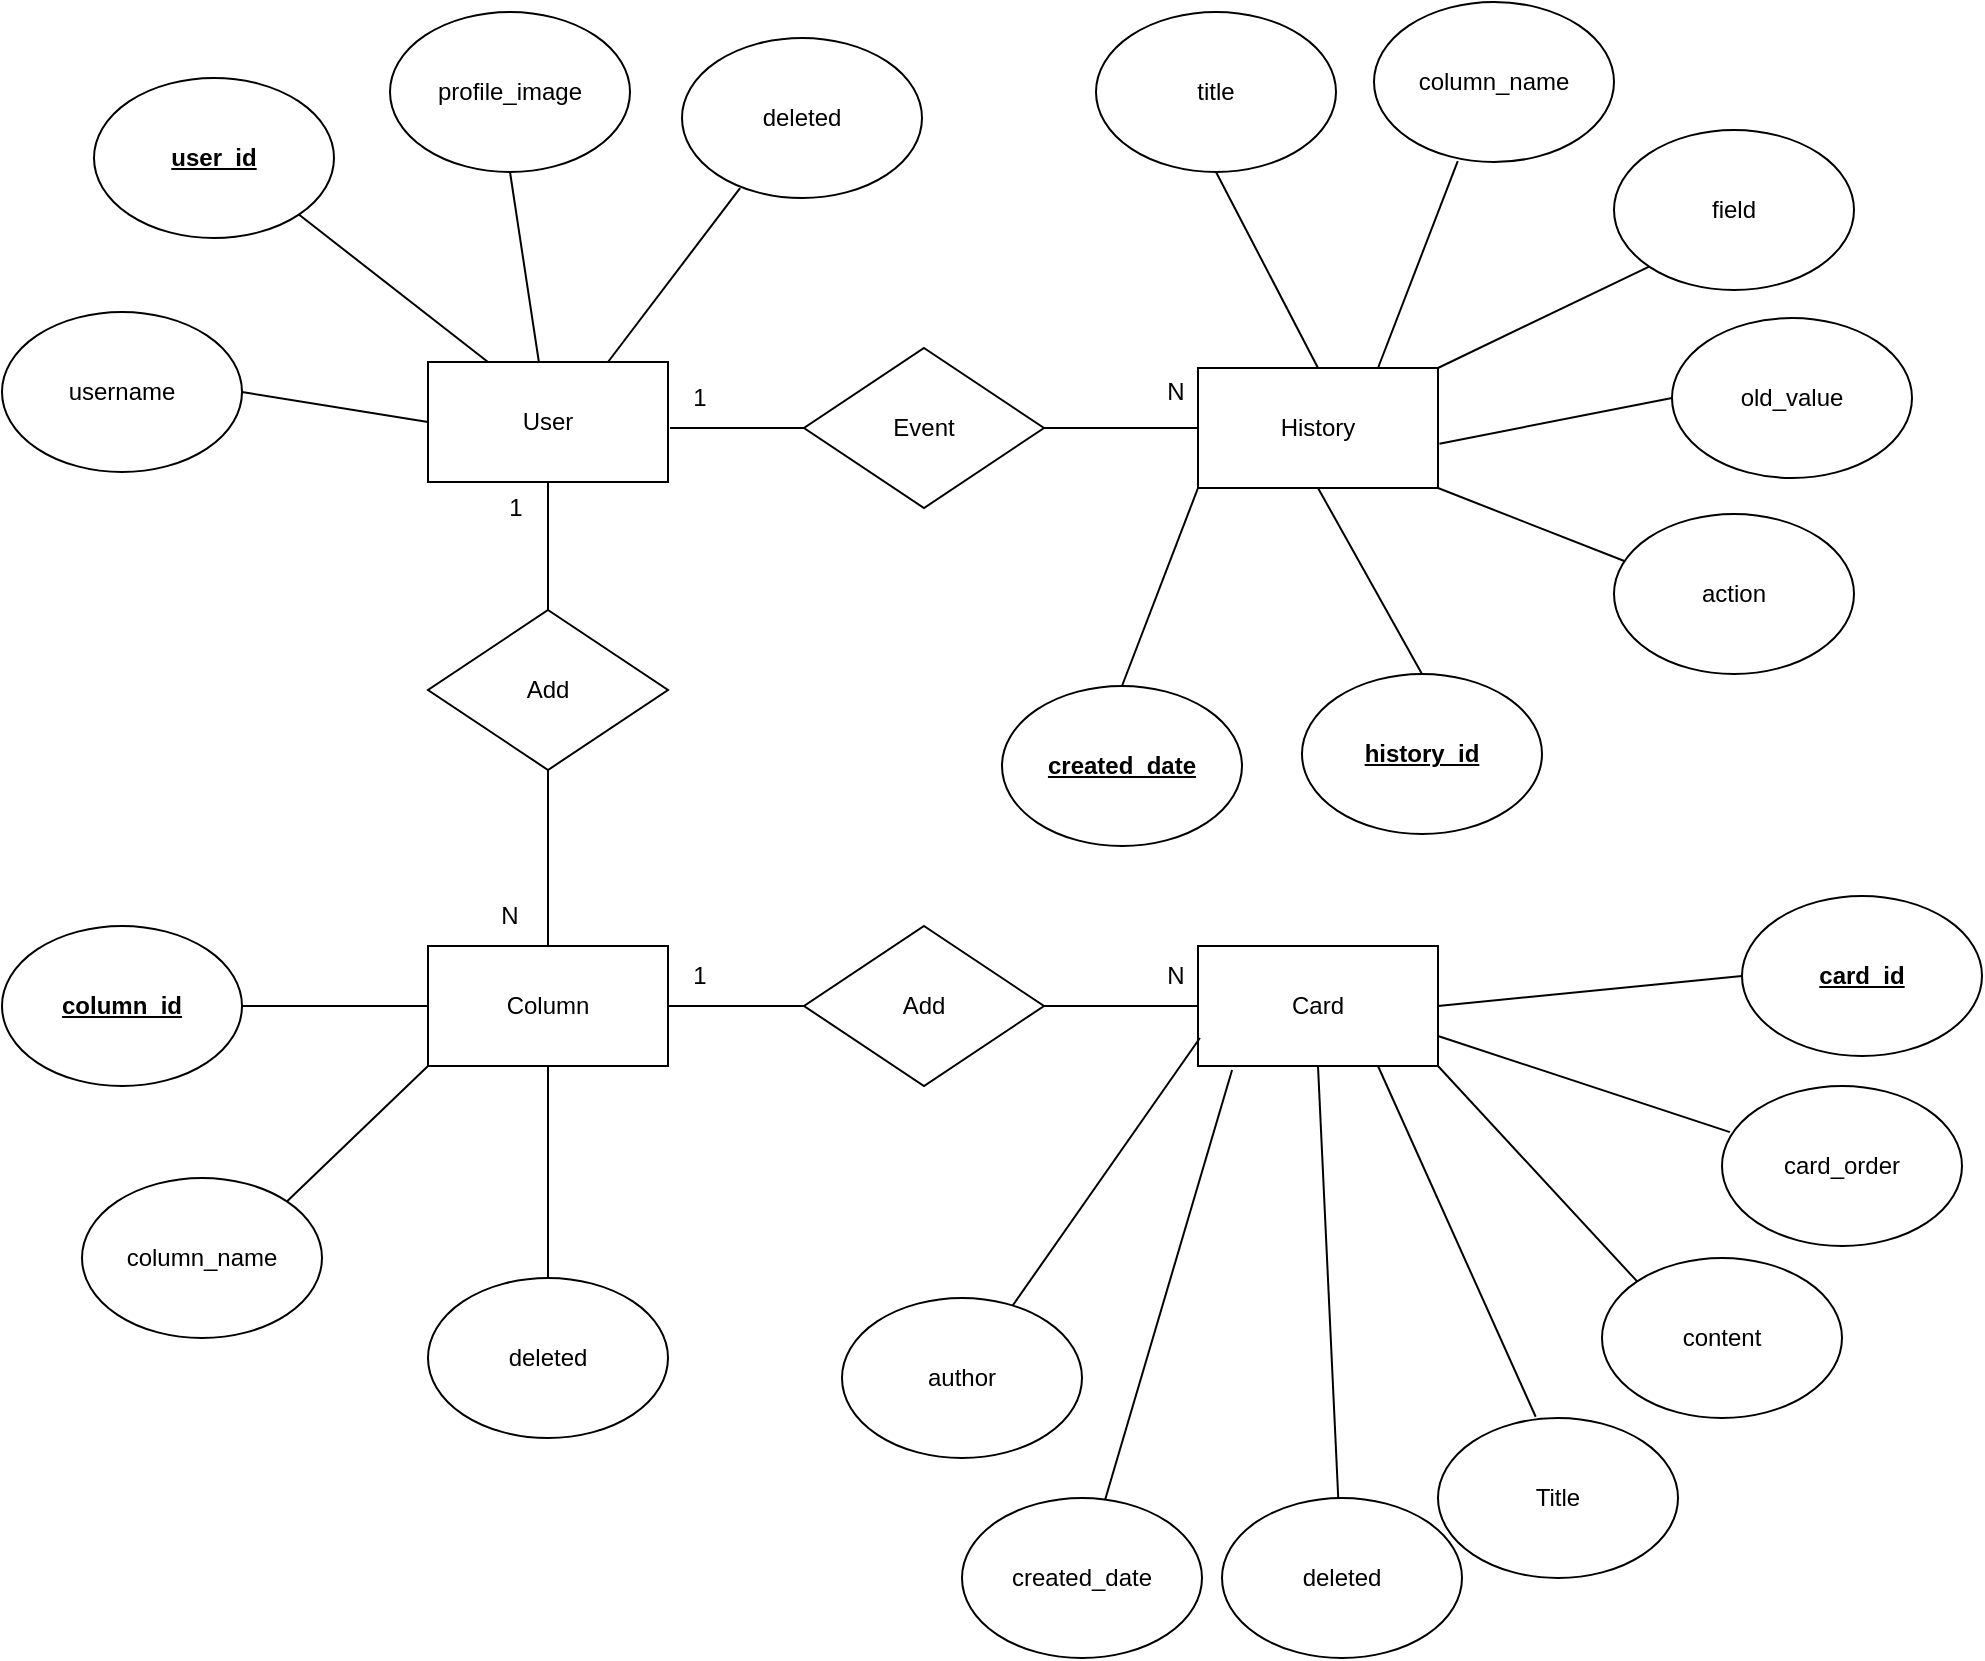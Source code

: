 <mxfile version="15.5.4" type="embed" pages="3"><diagram id="R2lEEEUBdFMjLlhIrx00" name="ER-diagram"><mxGraphModel dx="1136" dy="760" grid="1" gridSize="10" guides="1" tooltips="1" connect="1" arrows="1" fold="1" page="1" pageScale="1" pageWidth="850" pageHeight="1100" math="0" shadow="0" extFonts="Permanent Marker^https://fonts.googleapis.com/css?family=Permanent+Marker"><root><mxCell id="0"/><mxCell id="1" parent="0"/><mxCell id="cfTX0fv1FB1LnRoCR7CJ-1" value="User" style="rounded=0;whiteSpace=wrap;html=1;" parent="1" vertex="1"><mxGeometry x="283" y="362" width="120" height="60" as="geometry"/></mxCell><mxCell id="cfTX0fv1FB1LnRoCR7CJ-3" value="Card" style="rounded=0;whiteSpace=wrap;html=1;" parent="1" vertex="1"><mxGeometry x="668" y="654" width="120" height="60" as="geometry"/></mxCell><mxCell id="cfTX0fv1FB1LnRoCR7CJ-6" value="Column" style="rounded=0;whiteSpace=wrap;html=1;" parent="1" vertex="1"><mxGeometry x="283" y="654" width="120" height="60" as="geometry"/></mxCell><mxCell id="cfTX0fv1FB1LnRoCR7CJ-7" value="Add" style="rhombus;whiteSpace=wrap;html=1;" parent="1" vertex="1"><mxGeometry x="471" y="644" width="120" height="80" as="geometry"/></mxCell><mxCell id="cfTX0fv1FB1LnRoCR7CJ-8" value="" style="endArrow=none;html=1;rounded=0;exitX=1;exitY=0.5;exitDx=0;exitDy=0;entryX=0;entryY=0.5;entryDx=0;entryDy=0;" parent="1" source="cfTX0fv1FB1LnRoCR7CJ-6" target="cfTX0fv1FB1LnRoCR7CJ-7" edge="1"><mxGeometry width="50" height="50" relative="1" as="geometry"><mxPoint x="469" y="684" as="sourcePoint"/><mxPoint x="519" y="634" as="targetPoint"/></mxGeometry></mxCell><mxCell id="cfTX0fv1FB1LnRoCR7CJ-9" value="" style="endArrow=none;html=1;rounded=0;entryX=0;entryY=0.5;entryDx=0;entryDy=0;exitX=1;exitY=0.5;exitDx=0;exitDy=0;" parent="1" source="cfTX0fv1FB1LnRoCR7CJ-7" target="cfTX0fv1FB1LnRoCR7CJ-3" edge="1"><mxGeometry width="50" height="50" relative="1" as="geometry"><mxPoint x="469" y="684" as="sourcePoint"/><mxPoint x="519" y="634" as="targetPoint"/></mxGeometry></mxCell><mxCell id="cfTX0fv1FB1LnRoCR7CJ-10" value="1" style="text;html=1;strokeColor=none;fillColor=none;align=center;verticalAlign=middle;whiteSpace=wrap;rounded=0;" parent="1" vertex="1"><mxGeometry x="389" y="654" width="60" height="30" as="geometry"/></mxCell><mxCell id="cfTX0fv1FB1LnRoCR7CJ-11" value="N" style="text;html=1;strokeColor=none;fillColor=none;align=center;verticalAlign=middle;whiteSpace=wrap;rounded=0;" parent="1" vertex="1"><mxGeometry x="627" y="654" width="60" height="30" as="geometry"/></mxCell><mxCell id="cfTX0fv1FB1LnRoCR7CJ-14" value="History" style="rounded=0;whiteSpace=wrap;html=1;" parent="1" vertex="1"><mxGeometry x="668" y="365" width="120" height="60" as="geometry"/></mxCell><mxCell id="cfTX0fv1FB1LnRoCR7CJ-15" value="title" style="ellipse;whiteSpace=wrap;html=1;" parent="1" vertex="1"><mxGeometry x="617" y="187" width="120" height="80" as="geometry"/></mxCell><mxCell id="cfTX0fv1FB1LnRoCR7CJ-17" value="action" style="ellipse;whiteSpace=wrap;html=1;" parent="1" vertex="1"><mxGeometry x="876" y="438" width="120" height="80" as="geometry"/></mxCell><mxCell id="cfTX0fv1FB1LnRoCR7CJ-26" value="1" style="text;html=1;strokeColor=none;fillColor=none;align=center;verticalAlign=middle;whiteSpace=wrap;rounded=0;" parent="1" vertex="1"><mxGeometry x="389" y="365" width="60" height="30" as="geometry"/></mxCell><mxCell id="cfTX0fv1FB1LnRoCR7CJ-27" value="N" style="text;html=1;strokeColor=none;fillColor=none;align=center;verticalAlign=middle;whiteSpace=wrap;rounded=0;" parent="1" vertex="1"><mxGeometry x="627" y="362" width="60" height="30" as="geometry"/></mxCell><mxCell id="cfTX0fv1FB1LnRoCR7CJ-31" value="" style="endArrow=none;html=1;rounded=0;exitX=0.5;exitY=0;exitDx=0;exitDy=0;entryX=0.5;entryY=1;entryDx=0;entryDy=0;" parent="1" source="cfTX0fv1FB1LnRoCR7CJ-14" target="cfTX0fv1FB1LnRoCR7CJ-15" edge="1"><mxGeometry width="50" height="50" relative="1" as="geometry"><mxPoint x="762" y="311" as="sourcePoint"/><mxPoint x="812" y="261" as="targetPoint"/></mxGeometry></mxCell><mxCell id="cfTX0fv1FB1LnRoCR7CJ-32" value="" style="endArrow=none;html=1;rounded=0;exitX=1;exitY=1;exitDx=0;exitDy=0;entryX=0.043;entryY=0.294;entryDx=0;entryDy=0;entryPerimeter=0;" parent="1" source="cfTX0fv1FB1LnRoCR7CJ-14" target="cfTX0fv1FB1LnRoCR7CJ-17" edge="1"><mxGeometry width="50" height="50" relative="1" as="geometry"><mxPoint x="794" y="350" as="sourcePoint"/><mxPoint x="651.0" y="294" as="targetPoint"/></mxGeometry></mxCell><mxCell id="cfTX0fv1FB1LnRoCR7CJ-37" value="Add" style="rhombus;whiteSpace=wrap;html=1;" parent="1" vertex="1"><mxGeometry x="283" y="486" width="120" height="80" as="geometry"/></mxCell><mxCell id="cfTX0fv1FB1LnRoCR7CJ-39" value="" style="endArrow=none;html=1;rounded=0;entryX=0.5;entryY=1;entryDx=0;entryDy=0;exitX=0.5;exitY=0;exitDx=0;exitDy=0;" parent="1" source="cfTX0fv1FB1LnRoCR7CJ-6" target="cfTX0fv1FB1LnRoCR7CJ-37" edge="1"><mxGeometry width="50" height="50" relative="1" as="geometry"><mxPoint x="329" y="557" as="sourcePoint"/><mxPoint x="379" y="507" as="targetPoint"/></mxGeometry></mxCell><mxCell id="cfTX0fv1FB1LnRoCR7CJ-40" value="" style="endArrow=none;html=1;rounded=0;entryX=0.5;entryY=1;entryDx=0;entryDy=0;exitX=0.5;exitY=0;exitDx=0;exitDy=0;" parent="1" source="cfTX0fv1FB1LnRoCR7CJ-37" target="cfTX0fv1FB1LnRoCR7CJ-1" edge="1"><mxGeometry width="50" height="50" relative="1" as="geometry"><mxPoint x="161" y="617" as="sourcePoint"/><mxPoint x="210.92" y="547.92" as="targetPoint"/></mxGeometry></mxCell><mxCell id="cfTX0fv1FB1LnRoCR7CJ-43" value="N" style="text;html=1;strokeColor=none;fillColor=none;align=center;verticalAlign=middle;whiteSpace=wrap;rounded=0;" parent="1" vertex="1"><mxGeometry x="294" y="624" width="60" height="30" as="geometry"/></mxCell><mxCell id="cfTX0fv1FB1LnRoCR7CJ-44" value="1" style="text;html=1;strokeColor=none;fillColor=none;align=center;verticalAlign=middle;whiteSpace=wrap;rounded=0;" parent="1" vertex="1"><mxGeometry x="297" y="420" width="60" height="30" as="geometry"/></mxCell><mxCell id="cfTX0fv1FB1LnRoCR7CJ-48" value="Title" style="ellipse;whiteSpace=wrap;html=1;" parent="1" vertex="1"><mxGeometry x="788" y="890" width="120" height="80" as="geometry"/></mxCell><mxCell id="cfTX0fv1FB1LnRoCR7CJ-49" value="content" style="ellipse;whiteSpace=wrap;html=1;" parent="1" vertex="1"><mxGeometry x="870" y="810" width="120" height="80" as="geometry"/></mxCell><mxCell id="cfTX0fv1FB1LnRoCR7CJ-50" value="" style="endArrow=none;html=1;rounded=0;entryX=0.75;entryY=1;entryDx=0;entryDy=0;exitX=0.407;exitY=-0.008;exitDx=0;exitDy=0;exitPerimeter=0;" parent="1" source="cfTX0fv1FB1LnRoCR7CJ-48" target="cfTX0fv1FB1LnRoCR7CJ-3" edge="1"><mxGeometry width="50" height="50" relative="1" as="geometry"><mxPoint x="394" y="605" as="sourcePoint"/><mxPoint x="444" y="555" as="targetPoint"/></mxGeometry></mxCell><mxCell id="cfTX0fv1FB1LnRoCR7CJ-51" value="" style="endArrow=none;html=1;rounded=0;entryX=1;entryY=1;entryDx=0;entryDy=0;exitX=0;exitY=0;exitDx=0;exitDy=0;" parent="1" source="cfTX0fv1FB1LnRoCR7CJ-49" target="cfTX0fv1FB1LnRoCR7CJ-3" edge="1"><mxGeometry width="50" height="50" relative="1" as="geometry"><mxPoint x="771.64" y="794.6" as="sourcePoint"/><mxPoint x="739" y="724" as="targetPoint"/></mxGeometry></mxCell><mxCell id="cfTX0fv1FB1LnRoCR7CJ-52" value="username" style="ellipse;whiteSpace=wrap;html=1;" parent="1" vertex="1"><mxGeometry x="70" y="337" width="120" height="80" as="geometry"/></mxCell><mxCell id="cfTX0fv1FB1LnRoCR7CJ-53" value="" style="endArrow=none;html=1;rounded=0;entryX=1;entryY=0.5;entryDx=0;entryDy=0;exitX=0;exitY=0.5;exitDx=0;exitDy=0;" parent="1" source="cfTX0fv1FB1LnRoCR7CJ-1" target="cfTX0fv1FB1LnRoCR7CJ-52" edge="1"><mxGeometry width="50" height="50" relative="1" as="geometry"><mxPoint x="363" y="506" as="sourcePoint"/><mxPoint x="413" y="456" as="targetPoint"/></mxGeometry></mxCell><mxCell id="cfTX0fv1FB1LnRoCR7CJ-54" value="profile_image" style="ellipse;whiteSpace=wrap;html=1;" parent="1" vertex="1"><mxGeometry x="264" y="187" width="120" height="80" as="geometry"/></mxCell><mxCell id="cfTX0fv1FB1LnRoCR7CJ-55" value="" style="endArrow=none;html=1;rounded=0;entryX=0.5;entryY=1;entryDx=0;entryDy=0;" parent="1" source="cfTX0fv1FB1LnRoCR7CJ-1" target="cfTX0fv1FB1LnRoCR7CJ-54" edge="1"><mxGeometry width="50" height="50" relative="1" as="geometry"><mxPoint x="413" y="387" as="sourcePoint"/><mxPoint x="482.0" y="387" as="targetPoint"/></mxGeometry></mxCell><mxCell id="cfTX0fv1FB1LnRoCR7CJ-56" value="&lt;u&gt;&lt;b&gt;user_id&lt;/b&gt;&lt;/u&gt;" style="ellipse;whiteSpace=wrap;html=1;" parent="1" vertex="1"><mxGeometry x="116" y="220" width="120" height="80" as="geometry"/></mxCell><mxCell id="cfTX0fv1FB1LnRoCR7CJ-57" value="" style="endArrow=none;html=1;rounded=0;entryX=1;entryY=1;entryDx=0;entryDy=0;exitX=0.25;exitY=0;exitDx=0;exitDy=0;" parent="1" source="cfTX0fv1FB1LnRoCR7CJ-1" target="cfTX0fv1FB1LnRoCR7CJ-56" edge="1"><mxGeometry width="50" height="50" relative="1" as="geometry"><mxPoint x="413" y="372" as="sourcePoint"/><mxPoint x="499.574" y="322.284" as="targetPoint"/></mxGeometry></mxCell><mxCell id="cfTX0fv1FB1LnRoCR7CJ-58" value="column_name" style="ellipse;whiteSpace=wrap;html=1;" parent="1" vertex="1"><mxGeometry x="756" y="182" width="120" height="80" as="geometry"/></mxCell><mxCell id="cfTX0fv1FB1LnRoCR7CJ-59" value="field" style="ellipse;whiteSpace=wrap;html=1;" parent="1" vertex="1"><mxGeometry x="876" y="246" width="120" height="80" as="geometry"/></mxCell><mxCell id="cfTX0fv1FB1LnRoCR7CJ-60" value="" style="endArrow=none;html=1;rounded=0;entryX=0.349;entryY=0.994;entryDx=0;entryDy=0;exitX=0.75;exitY=0;exitDx=0;exitDy=0;entryPerimeter=0;" parent="1" source="cfTX0fv1FB1LnRoCR7CJ-14" target="cfTX0fv1FB1LnRoCR7CJ-58" edge="1"><mxGeometry width="50" height="50" relative="1" as="geometry"><mxPoint x="808" y="453" as="sourcePoint"/><mxPoint x="858" y="403" as="targetPoint"/></mxGeometry></mxCell><mxCell id="cfTX0fv1FB1LnRoCR7CJ-61" value="" style="endArrow=none;html=1;rounded=0;entryX=0;entryY=1;entryDx=0;entryDy=0;exitX=1;exitY=0;exitDx=0;exitDy=0;" parent="1" source="cfTX0fv1FB1LnRoCR7CJ-14" target="cfTX0fv1FB1LnRoCR7CJ-59" edge="1"><mxGeometry width="50" height="50" relative="1" as="geometry"><mxPoint x="764" y="350" as="sourcePoint"/><mxPoint x="702" y="230" as="targetPoint"/></mxGeometry></mxCell><mxCell id="cfTX0fv1FB1LnRoCR7CJ-62" value="old_value" style="ellipse;whiteSpace=wrap;html=1;" parent="1" vertex="1"><mxGeometry x="905" y="340" width="120" height="80" as="geometry"/></mxCell><mxCell id="cfTX0fv1FB1LnRoCR7CJ-63" value="" style="endArrow=none;html=1;rounded=0;exitX=1.006;exitY=0.631;exitDx=0;exitDy=0;entryX=0;entryY=0.5;entryDx=0;entryDy=0;exitPerimeter=0;" parent="1" source="cfTX0fv1FB1LnRoCR7CJ-14" target="cfTX0fv1FB1LnRoCR7CJ-62" edge="1"><mxGeometry width="50" height="50" relative="1" as="geometry"><mxPoint x="854" y="365" as="sourcePoint"/><mxPoint x="962.44" y="332.08" as="targetPoint"/></mxGeometry></mxCell><mxCell id="cfTX0fv1FB1LnRoCR7CJ-65" value="column_name" style="ellipse;whiteSpace=wrap;html=1;" parent="1" vertex="1"><mxGeometry x="110" y="770" width="120" height="80" as="geometry"/></mxCell><mxCell id="cfTX0fv1FB1LnRoCR7CJ-67" value="" style="endArrow=none;html=1;rounded=0;exitX=1;exitY=0;exitDx=0;exitDy=0;entryX=0;entryY=1;entryDx=0;entryDy=0;" parent="1" source="cfTX0fv1FB1LnRoCR7CJ-65" target="cfTX0fv1FB1LnRoCR7CJ-6" edge="1"><mxGeometry width="50" height="50" relative="1" as="geometry"><mxPoint x="86" y="545" as="sourcePoint"/><mxPoint x="280" y="700" as="targetPoint"/></mxGeometry></mxCell><mxCell id="cfTX0fv1FB1LnRoCR7CJ-69" value="card_order" style="ellipse;whiteSpace=wrap;html=1;" parent="1" vertex="1"><mxGeometry x="930" y="724" width="120" height="80" as="geometry"/></mxCell><mxCell id="cfTX0fv1FB1LnRoCR7CJ-70" value="" style="endArrow=none;html=1;rounded=0;entryX=0.033;entryY=0.288;entryDx=0;entryDy=0;exitX=1;exitY=0.75;exitDx=0;exitDy=0;entryPerimeter=0;" parent="1" source="cfTX0fv1FB1LnRoCR7CJ-3" target="cfTX0fv1FB1LnRoCR7CJ-69" edge="1"><mxGeometry width="50" height="50" relative="1" as="geometry"><mxPoint x="490" y="520" as="sourcePoint"/><mxPoint x="540" y="470" as="targetPoint"/></mxGeometry></mxCell><mxCell id="cfTX0fv1FB1LnRoCR7CJ-72" value="Event" style="rhombus;whiteSpace=wrap;html=1;" parent="1" vertex="1"><mxGeometry x="471" y="355" width="120" height="80" as="geometry"/></mxCell><mxCell id="cfTX0fv1FB1LnRoCR7CJ-75" value="" style="endArrow=none;html=1;rounded=0;entryX=0.25;entryY=1;entryDx=0;entryDy=0;exitX=0;exitY=0.5;exitDx=0;exitDy=0;" parent="1" source="cfTX0fv1FB1LnRoCR7CJ-72" target="cfTX0fv1FB1LnRoCR7CJ-26" edge="1"><mxGeometry width="50" height="50" relative="1" as="geometry"><mxPoint x="353" y="496" as="sourcePoint"/><mxPoint x="353" y="432" as="targetPoint"/></mxGeometry></mxCell><mxCell id="cfTX0fv1FB1LnRoCR7CJ-76" value="" style="endArrow=none;html=1;rounded=0;entryX=1;entryY=0.5;entryDx=0;entryDy=0;exitX=0;exitY=0.5;exitDx=0;exitDy=0;" parent="1" source="cfTX0fv1FB1LnRoCR7CJ-14" target="cfTX0fv1FB1LnRoCR7CJ-72" edge="1"><mxGeometry width="50" height="50" relative="1" as="geometry"><mxPoint x="481" y="405" as="sourcePoint"/><mxPoint x="414" y="405" as="targetPoint"/></mxGeometry></mxCell><mxCell id="cfTX0fv1FB1LnRoCR7CJ-77" value="deleted" style="ellipse;whiteSpace=wrap;html=1;" parent="1" vertex="1"><mxGeometry x="410" y="200" width="120" height="80" as="geometry"/></mxCell><mxCell id="cfTX0fv1FB1LnRoCR7CJ-78" value="" style="endArrow=none;html=1;rounded=0;entryX=0.242;entryY=0.938;entryDx=0;entryDy=0;entryPerimeter=0;exitX=0.75;exitY=0;exitDx=0;exitDy=0;" parent="1" source="cfTX0fv1FB1LnRoCR7CJ-1" target="cfTX0fv1FB1LnRoCR7CJ-77" edge="1"><mxGeometry width="50" height="50" relative="1" as="geometry"><mxPoint x="490" y="550" as="sourcePoint"/><mxPoint x="540" y="500" as="targetPoint"/></mxGeometry></mxCell><mxCell id="cfTX0fv1FB1LnRoCR7CJ-82" value="deleted" style="ellipse;whiteSpace=wrap;html=1;" parent="1" vertex="1"><mxGeometry x="680" y="930" width="120" height="80" as="geometry"/></mxCell><mxCell id="cfTX0fv1FB1LnRoCR7CJ-83" value="" style="endArrow=none;html=1;rounded=0;entryX=0.5;entryY=1;entryDx=0;entryDy=0;" parent="1" source="cfTX0fv1FB1LnRoCR7CJ-82" target="cfTX0fv1FB1LnRoCR7CJ-3" edge="1"><mxGeometry width="50" height="50" relative="1" as="geometry"><mxPoint x="768" y="435" as="sourcePoint"/><mxPoint x="827.44" y="522.32" as="targetPoint"/></mxGeometry></mxCell><mxCell id="cfTX0fv1FB1LnRoCR7CJ-84" value="deleted" style="ellipse;whiteSpace=wrap;html=1;" parent="1" vertex="1"><mxGeometry x="283" y="820" width="120" height="80" as="geometry"/></mxCell><mxCell id="cfTX0fv1FB1LnRoCR7CJ-85" value="" style="endArrow=none;html=1;rounded=0;entryX=0.5;entryY=1;entryDx=0;entryDy=0;exitX=0.5;exitY=0;exitDx=0;exitDy=0;" parent="1" source="cfTX0fv1FB1LnRoCR7CJ-84" target="cfTX0fv1FB1LnRoCR7CJ-6" edge="1"><mxGeometry width="50" height="50" relative="1" as="geometry"><mxPoint x="228.426" y="781.716" as="sourcePoint"/><mxPoint x="323" y="724" as="targetPoint"/></mxGeometry></mxCell><mxCell id="pYAy-8-eSZy47OHJ8XKb-3" value="&lt;u&gt;&lt;b&gt;history_id&lt;/b&gt;&lt;/u&gt;" style="ellipse;whiteSpace=wrap;html=1;" parent="1" vertex="1"><mxGeometry x="720" y="518" width="120" height="80" as="geometry"/></mxCell><mxCell id="pYAy-8-eSZy47OHJ8XKb-4" value="" style="endArrow=none;html=1;rounded=0;entryX=0.5;entryY=1;entryDx=0;entryDy=0;exitX=0.5;exitY=0;exitDx=0;exitDy=0;" parent="1" source="pYAy-8-eSZy47OHJ8XKb-3" target="cfTX0fv1FB1LnRoCR7CJ-14" edge="1"><mxGeometry width="50" height="50" relative="1" as="geometry"><mxPoint x="720" y="570" as="sourcePoint"/><mxPoint x="770" y="520" as="targetPoint"/></mxGeometry></mxCell><mxCell id="pYAy-8-eSZy47OHJ8XKb-5" value="" style="endArrow=none;html=1;rounded=0;exitX=1;exitY=0.5;exitDx=0;exitDy=0;entryX=0;entryY=0.5;entryDx=0;entryDy=0;" parent="1" source="cfTX0fv1FB1LnRoCR7CJ-3" target="pYAy-8-eSZy47OHJ8XKb-7" edge="1"><mxGeometry width="50" height="50" relative="1" as="geometry"><mxPoint x="798" y="709" as="sourcePoint"/><mxPoint x="940" y="670" as="targetPoint"/></mxGeometry></mxCell><mxCell id="pYAy-8-eSZy47OHJ8XKb-7" value="&lt;u&gt;&lt;b&gt;card_id&lt;/b&gt;&lt;/u&gt;" style="ellipse;whiteSpace=wrap;html=1;" parent="1" vertex="1"><mxGeometry x="940" y="629" width="120" height="80" as="geometry"/></mxCell><mxCell id="pYAy-8-eSZy47OHJ8XKb-8" value="&lt;u&gt;&lt;b&gt;column_id&lt;/b&gt;&lt;/u&gt;" style="ellipse;whiteSpace=wrap;html=1;" parent="1" vertex="1"><mxGeometry x="70" y="644" width="120" height="80" as="geometry"/></mxCell><mxCell id="pYAy-8-eSZy47OHJ8XKb-9" value="" style="endArrow=none;html=1;rounded=0;exitX=1;exitY=0.5;exitDx=0;exitDy=0;entryX=0;entryY=0.5;entryDx=0;entryDy=0;" parent="1" source="pYAy-8-eSZy47OHJ8XKb-8" target="cfTX0fv1FB1LnRoCR7CJ-6" edge="1"><mxGeometry width="50" height="50" relative="1" as="geometry"><mxPoint x="206.04" y="733.04" as="sourcePoint"/><mxPoint x="290" y="710" as="targetPoint"/></mxGeometry></mxCell><mxCell id="WkFVnvuroHdCiAqMD5DS-1" value="created_date" style="ellipse;whiteSpace=wrap;html=1;" parent="1" vertex="1"><mxGeometry x="550" y="930" width="120" height="80" as="geometry"/></mxCell><mxCell id="WkFVnvuroHdCiAqMD5DS-2" value="" style="endArrow=none;html=1;rounded=0;entryX=0.142;entryY=1.033;entryDx=0;entryDy=0;entryPerimeter=0;" parent="1" source="WkFVnvuroHdCiAqMD5DS-1" target="cfTX0fv1FB1LnRoCR7CJ-3" edge="1"><mxGeometry width="50" height="50" relative="1" as="geometry"><mxPoint x="708" y="430" as="sourcePoint"/><mxPoint x="668" y="709" as="targetPoint"/></mxGeometry></mxCell><mxCell id="WkFVnvuroHdCiAqMD5DS-3" value="author" style="ellipse;whiteSpace=wrap;html=1;" parent="1" vertex="1"><mxGeometry x="490" y="830" width="120" height="80" as="geometry"/></mxCell><mxCell id="WkFVnvuroHdCiAqMD5DS-4" value="" style="endArrow=none;html=1;rounded=0;entryX=0.008;entryY=0.767;entryDx=0;entryDy=0;entryPerimeter=0;" parent="1" source="WkFVnvuroHdCiAqMD5DS-3" target="cfTX0fv1FB1LnRoCR7CJ-3" edge="1"><mxGeometry width="50" height="50" relative="1" as="geometry"><mxPoint x="648" y="330" as="sourcePoint"/><mxPoint x="608" y="609" as="targetPoint"/></mxGeometry></mxCell><mxCell id="WkFVnvuroHdCiAqMD5DS-5" value="&lt;u&gt;&lt;b&gt;created_date&lt;/b&gt;&lt;/u&gt;" style="ellipse;whiteSpace=wrap;html=1;" parent="1" vertex="1"><mxGeometry x="570" y="524" width="120" height="80" as="geometry"/></mxCell><mxCell id="WkFVnvuroHdCiAqMD5DS-6" value="" style="endArrow=none;html=1;rounded=0;entryX=0;entryY=1;entryDx=0;entryDy=0;exitX=0.5;exitY=0;exitDx=0;exitDy=0;" parent="1" source="WkFVnvuroHdCiAqMD5DS-5" target="cfTX0fv1FB1LnRoCR7CJ-14" edge="1"><mxGeometry width="50" height="50" relative="1" as="geometry"><mxPoint x="580" y="567" as="sourcePoint"/><mxPoint x="588" y="422" as="targetPoint"/></mxGeometry></mxCell></root></mxGraphModel></diagram><diagram id="3Mj_N4ceJ7-gKBOsm1vR" name="Schema"><mxGraphModel dx="1136" dy="760" grid="1" gridSize="10" guides="1" tooltips="1" connect="1" arrows="1" fold="1" page="1" pageScale="1" pageWidth="827" pageHeight="1169" math="0" shadow="0"><root><mxCell id="0"/><mxCell id="1" parent="0"/><mxCell id="s-Qw_RlzwjVVCReGhYUF-1" value="User" style="shape=table;startSize=30;container=1;collapsible=1;childLayout=tableLayout;fixedRows=1;rowLines=0;fontStyle=1;align=center;resizeLast=1;" parent="1" vertex="1"><mxGeometry x="90" y="120" width="220" height="150" as="geometry"/></mxCell><mxCell id="s-Qw_RlzwjVVCReGhYUF-2" value="" style="shape=tableRow;horizontal=0;startSize=0;swimlaneHead=0;swimlaneBody=0;fillColor=none;collapsible=0;dropTarget=0;points=[[0,0.5],[1,0.5]];portConstraint=eastwest;top=0;left=0;right=0;bottom=1;" parent="s-Qw_RlzwjVVCReGhYUF-1" vertex="1"><mxGeometry y="30" width="220" height="30" as="geometry"/></mxCell><mxCell id="s-Qw_RlzwjVVCReGhYUF-3" value="PK" style="shape=partialRectangle;connectable=0;fillColor=none;top=0;left=0;bottom=0;right=0;fontStyle=1;overflow=hidden;" parent="s-Qw_RlzwjVVCReGhYUF-2" vertex="1"><mxGeometry width="30" height="30" as="geometry"><mxRectangle width="30" height="30" as="alternateBounds"/></mxGeometry></mxCell><mxCell id="s-Qw_RlzwjVVCReGhYUF-4" value="user_id" style="shape=partialRectangle;connectable=0;fillColor=none;top=0;left=0;bottom=0;right=0;align=left;spacingLeft=6;fontStyle=5;overflow=hidden;" parent="s-Qw_RlzwjVVCReGhYUF-2" vertex="1"><mxGeometry x="30" width="190" height="30" as="geometry"><mxRectangle width="190" height="30" as="alternateBounds"/></mxGeometry></mxCell><mxCell id="s-Qw_RlzwjVVCReGhYUF-5" value="" style="shape=tableRow;horizontal=0;startSize=0;swimlaneHead=0;swimlaneBody=0;fillColor=none;collapsible=0;dropTarget=0;points=[[0,0.5],[1,0.5]];portConstraint=eastwest;top=0;left=0;right=0;bottom=0;" parent="s-Qw_RlzwjVVCReGhYUF-1" vertex="1"><mxGeometry y="60" width="220" height="30" as="geometry"/></mxCell><mxCell id="s-Qw_RlzwjVVCReGhYUF-6" value="" style="shape=partialRectangle;connectable=0;fillColor=none;top=0;left=0;bottom=0;right=0;editable=1;overflow=hidden;" parent="s-Qw_RlzwjVVCReGhYUF-5" vertex="1"><mxGeometry width="30" height="30" as="geometry"><mxRectangle width="30" height="30" as="alternateBounds"/></mxGeometry></mxCell><mxCell id="s-Qw_RlzwjVVCReGhYUF-7" value="username        " style="shape=partialRectangle;connectable=0;fillColor=none;top=0;left=0;bottom=0;right=0;align=left;spacingLeft=6;overflow=hidden;" parent="s-Qw_RlzwjVVCReGhYUF-5" vertex="1"><mxGeometry x="30" width="190" height="30" as="geometry"><mxRectangle width="190" height="30" as="alternateBounds"/></mxGeometry></mxCell><mxCell id="s-Qw_RlzwjVVCReGhYUF-8" value="" style="shape=tableRow;horizontal=0;startSize=0;swimlaneHead=0;swimlaneBody=0;fillColor=none;collapsible=0;dropTarget=0;points=[[0,0.5],[1,0.5]];portConstraint=eastwest;top=0;left=0;right=0;bottom=0;" parent="s-Qw_RlzwjVVCReGhYUF-1" vertex="1"><mxGeometry y="90" width="220" height="30" as="geometry"/></mxCell><mxCell id="s-Qw_RlzwjVVCReGhYUF-9" value="            " style="shape=partialRectangle;connectable=0;fillColor=none;top=0;left=0;bottom=0;right=0;editable=1;overflow=hidden;" parent="s-Qw_RlzwjVVCReGhYUF-8" vertex="1"><mxGeometry width="30" height="30" as="geometry"><mxRectangle width="30" height="30" as="alternateBounds"/></mxGeometry></mxCell><mxCell id="s-Qw_RlzwjVVCReGhYUF-10" value="profile_image" style="shape=partialRectangle;connectable=0;fillColor=none;top=0;left=0;bottom=0;right=0;align=left;spacingLeft=6;overflow=hidden;" parent="s-Qw_RlzwjVVCReGhYUF-8" vertex="1"><mxGeometry x="30" width="190" height="30" as="geometry"><mxRectangle width="190" height="30" as="alternateBounds"/></mxGeometry></mxCell><mxCell id="s-Qw_RlzwjVVCReGhYUF-11" value="" style="shape=tableRow;horizontal=0;startSize=0;swimlaneHead=0;swimlaneBody=0;fillColor=none;collapsible=0;dropTarget=0;points=[[0,0.5],[1,0.5]];portConstraint=eastwest;top=0;left=0;right=0;bottom=0;" parent="s-Qw_RlzwjVVCReGhYUF-1" vertex="1"><mxGeometry y="120" width="220" height="30" as="geometry"/></mxCell><mxCell id="s-Qw_RlzwjVVCReGhYUF-12" value="" style="shape=partialRectangle;connectable=0;fillColor=none;top=0;left=0;bottom=0;right=0;editable=1;overflow=hidden;" parent="s-Qw_RlzwjVVCReGhYUF-11" vertex="1"><mxGeometry width="30" height="30" as="geometry"><mxRectangle width="30" height="30" as="alternateBounds"/></mxGeometry></mxCell><mxCell id="s-Qw_RlzwjVVCReGhYUF-13" value="deleted" style="shape=partialRectangle;connectable=0;fillColor=none;top=0;left=0;bottom=0;right=0;align=left;spacingLeft=6;overflow=hidden;" parent="s-Qw_RlzwjVVCReGhYUF-11" vertex="1"><mxGeometry x="30" width="190" height="30" as="geometry"><mxRectangle width="190" height="30" as="alternateBounds"/></mxGeometry></mxCell><mxCell id="s-Qw_RlzwjVVCReGhYUF-35" value="History" style="shape=table;startSize=30;container=1;collapsible=1;childLayout=tableLayout;fixedRows=1;rowLines=0;fontStyle=1;align=center;resizeLast=1;" parent="1" vertex="1"><mxGeometry x="420" y="120" width="220" height="270" as="geometry"/></mxCell><mxCell id="s-Qw_RlzwjVVCReGhYUF-36" value="" style="shape=tableRow;horizontal=0;startSize=0;swimlaneHead=0;swimlaneBody=0;fillColor=none;collapsible=0;dropTarget=0;points=[[0,0.5],[1,0.5]];portConstraint=eastwest;top=0;left=0;right=0;bottom=1;" parent="s-Qw_RlzwjVVCReGhYUF-35" vertex="1"><mxGeometry y="30" width="220" height="30" as="geometry"/></mxCell><mxCell id="s-Qw_RlzwjVVCReGhYUF-37" value="PK" style="shape=partialRectangle;connectable=0;fillColor=none;top=0;left=0;bottom=0;right=0;fontStyle=1;overflow=hidden;" parent="s-Qw_RlzwjVVCReGhYUF-36" vertex="1"><mxGeometry width="30" height="30" as="geometry"><mxRectangle width="30" height="30" as="alternateBounds"/></mxGeometry></mxCell><mxCell id="s-Qw_RlzwjVVCReGhYUF-38" value="history_id" style="shape=partialRectangle;connectable=0;fillColor=none;top=0;left=0;bottom=0;right=0;align=left;spacingLeft=6;fontStyle=5;overflow=hidden;" parent="s-Qw_RlzwjVVCReGhYUF-36" vertex="1"><mxGeometry x="30" width="190" height="30" as="geometry"><mxRectangle width="190" height="30" as="alternateBounds"/></mxGeometry></mxCell><mxCell id="s-Qw_RlzwjVVCReGhYUF-39" value="" style="shape=tableRow;horizontal=0;startSize=0;swimlaneHead=0;swimlaneBody=0;fillColor=none;collapsible=0;dropTarget=0;points=[[0,0.5],[1,0.5]];portConstraint=eastwest;top=0;left=0;right=0;bottom=0;" parent="s-Qw_RlzwjVVCReGhYUF-35" vertex="1"><mxGeometry y="60" width="220" height="30" as="geometry"/></mxCell><mxCell id="s-Qw_RlzwjVVCReGhYUF-40" value="FK" style="shape=partialRectangle;connectable=0;fillColor=none;top=0;left=0;bottom=0;right=0;editable=1;overflow=hidden;fontStyle=1" parent="s-Qw_RlzwjVVCReGhYUF-39" vertex="1"><mxGeometry width="30" height="30" as="geometry"><mxRectangle width="30" height="30" as="alternateBounds"/></mxGeometry></mxCell><mxCell id="s-Qw_RlzwjVVCReGhYUF-41" value="user_id" style="shape=partialRectangle;connectable=0;fillColor=none;top=0;left=0;bottom=0;right=0;align=left;spacingLeft=6;overflow=hidden;" parent="s-Qw_RlzwjVVCReGhYUF-39" vertex="1"><mxGeometry x="30" width="190" height="30" as="geometry"><mxRectangle width="190" height="30" as="alternateBounds"/></mxGeometry></mxCell><mxCell id="s-Qw_RlzwjVVCReGhYUF-42" value="" style="shape=tableRow;horizontal=0;startSize=0;swimlaneHead=0;swimlaneBody=0;fillColor=none;collapsible=0;dropTarget=0;points=[[0,0.5],[1,0.5]];portConstraint=eastwest;top=0;left=0;right=0;bottom=0;" parent="s-Qw_RlzwjVVCReGhYUF-35" vertex="1"><mxGeometry y="90" width="220" height="30" as="geometry"/></mxCell><mxCell id="s-Qw_RlzwjVVCReGhYUF-43" value="            " style="shape=partialRectangle;connectable=0;fillColor=none;top=0;left=0;bottom=0;right=0;editable=1;overflow=hidden;" parent="s-Qw_RlzwjVVCReGhYUF-42" vertex="1"><mxGeometry width="30" height="30" as="geometry"><mxRectangle width="30" height="30" as="alternateBounds"/></mxGeometry></mxCell><mxCell id="s-Qw_RlzwjVVCReGhYUF-44" value="created_date" style="shape=partialRectangle;connectable=0;fillColor=none;top=0;left=0;bottom=0;right=0;align=left;spacingLeft=6;overflow=hidden;" parent="s-Qw_RlzwjVVCReGhYUF-42" vertex="1"><mxGeometry x="30" width="190" height="30" as="geometry"><mxRectangle width="190" height="30" as="alternateBounds"/></mxGeometry></mxCell><mxCell id="s-Qw_RlzwjVVCReGhYUF-45" value="" style="shape=tableRow;horizontal=0;startSize=0;swimlaneHead=0;swimlaneBody=0;fillColor=none;collapsible=0;dropTarget=0;points=[[0,0.5],[1,0.5]];portConstraint=eastwest;top=0;left=0;right=0;bottom=0;" parent="s-Qw_RlzwjVVCReGhYUF-35" vertex="1"><mxGeometry y="120" width="220" height="30" as="geometry"/></mxCell><mxCell id="s-Qw_RlzwjVVCReGhYUF-46" value="" style="shape=partialRectangle;connectable=0;fillColor=none;top=0;left=0;bottom=0;right=0;editable=1;overflow=hidden;" parent="s-Qw_RlzwjVVCReGhYUF-45" vertex="1"><mxGeometry width="30" height="30" as="geometry"><mxRectangle width="30" height="30" as="alternateBounds"/></mxGeometry></mxCell><mxCell id="s-Qw_RlzwjVVCReGhYUF-47" value="title" style="shape=partialRectangle;connectable=0;fillColor=none;top=0;left=0;bottom=0;right=0;align=left;spacingLeft=6;overflow=hidden;" parent="s-Qw_RlzwjVVCReGhYUF-45" vertex="1"><mxGeometry x="30" width="190" height="30" as="geometry"><mxRectangle width="190" height="30" as="alternateBounds"/></mxGeometry></mxCell><mxCell id="s-Qw_RlzwjVVCReGhYUF-48" value="" style="shape=tableRow;horizontal=0;startSize=0;swimlaneHead=0;swimlaneBody=0;fillColor=none;collapsible=0;dropTarget=0;points=[[0,0.5],[1,0.5]];portConstraint=eastwest;top=0;left=0;right=0;bottom=0;" parent="1" vertex="1"><mxGeometry x="420" y="270" width="220" height="30" as="geometry"/></mxCell><mxCell id="s-Qw_RlzwjVVCReGhYUF-49" value="" style="shape=partialRectangle;connectable=0;fillColor=none;top=0;left=0;bottom=0;right=0;editable=1;overflow=hidden;" parent="s-Qw_RlzwjVVCReGhYUF-48" vertex="1"><mxGeometry width="30" height="30" as="geometry"><mxRectangle width="30" height="30" as="alternateBounds"/></mxGeometry></mxCell><mxCell id="s-Qw_RlzwjVVCReGhYUF-79" value="Column" style="shape=table;startSize=30;container=1;collapsible=1;childLayout=tableLayout;fixedRows=1;rowLines=0;fontStyle=1;align=center;resizeLast=1;" parent="1" vertex="1"><mxGeometry x="90" y="500" width="220" height="150" as="geometry"/></mxCell><mxCell id="s-Qw_RlzwjVVCReGhYUF-80" value="" style="shape=tableRow;horizontal=0;startSize=0;swimlaneHead=0;swimlaneBody=0;fillColor=none;collapsible=0;dropTarget=0;points=[[0,0.5],[1,0.5]];portConstraint=eastwest;top=0;left=0;right=0;bottom=1;" parent="s-Qw_RlzwjVVCReGhYUF-79" vertex="1"><mxGeometry y="30" width="220" height="30" as="geometry"/></mxCell><mxCell id="s-Qw_RlzwjVVCReGhYUF-81" value="PK" style="shape=partialRectangle;connectable=0;fillColor=none;top=0;left=0;bottom=0;right=0;fontStyle=1;overflow=hidden;" parent="s-Qw_RlzwjVVCReGhYUF-80" vertex="1"><mxGeometry width="30" height="30" as="geometry"><mxRectangle width="30" height="30" as="alternateBounds"/></mxGeometry></mxCell><mxCell id="s-Qw_RlzwjVVCReGhYUF-82" value="column_id" style="shape=partialRectangle;connectable=0;fillColor=none;top=0;left=0;bottom=0;right=0;align=left;spacingLeft=6;fontStyle=5;overflow=hidden;" parent="s-Qw_RlzwjVVCReGhYUF-80" vertex="1"><mxGeometry x="30" width="190" height="30" as="geometry"><mxRectangle width="190" height="30" as="alternateBounds"/></mxGeometry></mxCell><mxCell id="s-Qw_RlzwjVVCReGhYUF-83" value="" style="shape=tableRow;horizontal=0;startSize=0;swimlaneHead=0;swimlaneBody=0;fillColor=none;collapsible=0;dropTarget=0;points=[[0,0.5],[1,0.5]];portConstraint=eastwest;top=0;left=0;right=0;bottom=0;" parent="s-Qw_RlzwjVVCReGhYUF-79" vertex="1"><mxGeometry y="60" width="220" height="30" as="geometry"/></mxCell><mxCell id="s-Qw_RlzwjVVCReGhYUF-84" value="FK" style="shape=partialRectangle;connectable=0;fillColor=none;top=0;left=0;bottom=0;right=0;editable=1;overflow=hidden;fontStyle=1" parent="s-Qw_RlzwjVVCReGhYUF-83" vertex="1"><mxGeometry width="30" height="30" as="geometry"><mxRectangle width="30" height="30" as="alternateBounds"/></mxGeometry></mxCell><mxCell id="s-Qw_RlzwjVVCReGhYUF-85" value="user_id" style="shape=partialRectangle;connectable=0;fillColor=none;top=0;left=0;bottom=0;right=0;align=left;spacingLeft=6;overflow=hidden;" parent="s-Qw_RlzwjVVCReGhYUF-83" vertex="1"><mxGeometry x="30" width="190" height="30" as="geometry"><mxRectangle width="190" height="30" as="alternateBounds"/></mxGeometry></mxCell><mxCell id="s-Qw_RlzwjVVCReGhYUF-86" value="" style="shape=tableRow;horizontal=0;startSize=0;swimlaneHead=0;swimlaneBody=0;fillColor=none;collapsible=0;dropTarget=0;points=[[0,0.5],[1,0.5]];portConstraint=eastwest;top=0;left=0;right=0;bottom=0;" parent="s-Qw_RlzwjVVCReGhYUF-79" vertex="1"><mxGeometry y="90" width="220" height="30" as="geometry"/></mxCell><mxCell id="s-Qw_RlzwjVVCReGhYUF-87" value="            " style="shape=partialRectangle;connectable=0;fillColor=none;top=0;left=0;bottom=0;right=0;editable=1;overflow=hidden;" parent="s-Qw_RlzwjVVCReGhYUF-86" vertex="1"><mxGeometry width="30" height="30" as="geometry"><mxRectangle width="30" height="30" as="alternateBounds"/></mxGeometry></mxCell><mxCell id="s-Qw_RlzwjVVCReGhYUF-88" value="column_name" style="shape=partialRectangle;connectable=0;fillColor=none;top=0;left=0;bottom=0;right=0;align=left;spacingLeft=6;overflow=hidden;" parent="s-Qw_RlzwjVVCReGhYUF-86" vertex="1"><mxGeometry x="30" width="190" height="30" as="geometry"><mxRectangle width="190" height="30" as="alternateBounds"/></mxGeometry></mxCell><mxCell id="Sfy1uLUrP51HUa2-F0kD-31" value="" style="shape=tableRow;horizontal=0;startSize=0;swimlaneHead=0;swimlaneBody=0;fillColor=none;collapsible=0;dropTarget=0;points=[[0,0.5],[1,0.5]];portConstraint=eastwest;top=0;left=0;right=0;bottom=0;" parent="s-Qw_RlzwjVVCReGhYUF-79" vertex="1"><mxGeometry y="120" width="220" height="30" as="geometry"/></mxCell><mxCell id="Sfy1uLUrP51HUa2-F0kD-32" value="" style="shape=partialRectangle;connectable=0;fillColor=none;top=0;left=0;bottom=0;right=0;editable=1;overflow=hidden;" parent="Sfy1uLUrP51HUa2-F0kD-31" vertex="1"><mxGeometry width="30" height="30" as="geometry"><mxRectangle width="30" height="30" as="alternateBounds"/></mxGeometry></mxCell><mxCell id="Sfy1uLUrP51HUa2-F0kD-33" value="deleted" style="shape=partialRectangle;connectable=0;fillColor=none;top=0;left=0;bottom=0;right=0;align=left;spacingLeft=6;overflow=hidden;" parent="Sfy1uLUrP51HUa2-F0kD-31" vertex="1"><mxGeometry x="30" width="190" height="30" as="geometry"><mxRectangle width="190" height="30" as="alternateBounds"/></mxGeometry></mxCell><mxCell id="s-Qw_RlzwjVVCReGhYUF-94" value="Card" style="shape=table;startSize=30;container=1;collapsible=1;childLayout=tableLayout;fixedRows=1;rowLines=0;fontStyle=1;align=center;resizeLast=1;" parent="1" vertex="1"><mxGeometry x="420" y="500" width="220" height="240" as="geometry"/></mxCell><mxCell id="s-Qw_RlzwjVVCReGhYUF-95" value="" style="shape=tableRow;horizontal=0;startSize=0;swimlaneHead=0;swimlaneBody=0;fillColor=none;collapsible=0;dropTarget=0;points=[[0,0.5],[1,0.5]];portConstraint=eastwest;top=0;left=0;right=0;bottom=1;" parent="s-Qw_RlzwjVVCReGhYUF-94" vertex="1"><mxGeometry y="30" width="220" height="30" as="geometry"/></mxCell><mxCell id="s-Qw_RlzwjVVCReGhYUF-96" value="PK" style="shape=partialRectangle;connectable=0;fillColor=none;top=0;left=0;bottom=0;right=0;fontStyle=1;overflow=hidden;" parent="s-Qw_RlzwjVVCReGhYUF-95" vertex="1"><mxGeometry width="30" height="30" as="geometry"><mxRectangle width="30" height="30" as="alternateBounds"/></mxGeometry></mxCell><mxCell id="s-Qw_RlzwjVVCReGhYUF-97" value="card_id" style="shape=partialRectangle;connectable=0;fillColor=none;top=0;left=0;bottom=0;right=0;align=left;spacingLeft=6;fontStyle=5;overflow=hidden;" parent="s-Qw_RlzwjVVCReGhYUF-95" vertex="1"><mxGeometry x="30" width="190" height="30" as="geometry"><mxRectangle width="190" height="30" as="alternateBounds"/></mxGeometry></mxCell><mxCell id="s-Qw_RlzwjVVCReGhYUF-98" value="" style="shape=tableRow;horizontal=0;startSize=0;swimlaneHead=0;swimlaneBody=0;fillColor=none;collapsible=0;dropTarget=0;points=[[0,0.5],[1,0.5]];portConstraint=eastwest;top=0;left=0;right=0;bottom=0;" parent="s-Qw_RlzwjVVCReGhYUF-94" vertex="1"><mxGeometry y="60" width="220" height="30" as="geometry"/></mxCell><mxCell id="s-Qw_RlzwjVVCReGhYUF-99" value="FK" style="shape=partialRectangle;connectable=0;fillColor=none;top=0;left=0;bottom=0;right=0;editable=1;overflow=hidden;fontStyle=1" parent="s-Qw_RlzwjVVCReGhYUF-98" vertex="1"><mxGeometry width="30" height="30" as="geometry"><mxRectangle width="30" height="30" as="alternateBounds"/></mxGeometry></mxCell><mxCell id="s-Qw_RlzwjVVCReGhYUF-100" value="column_id" style="shape=partialRectangle;connectable=0;fillColor=none;top=0;left=0;bottom=0;right=0;align=left;spacingLeft=6;overflow=hidden;" parent="s-Qw_RlzwjVVCReGhYUF-98" vertex="1"><mxGeometry x="30" width="190" height="30" as="geometry"><mxRectangle width="190" height="30" as="alternateBounds"/></mxGeometry></mxCell><mxCell id="s-Qw_RlzwjVVCReGhYUF-101" value="" style="shape=tableRow;horizontal=0;startSize=0;swimlaneHead=0;swimlaneBody=0;fillColor=none;collapsible=0;dropTarget=0;points=[[0,0.5],[1,0.5]];portConstraint=eastwest;top=0;left=0;right=0;bottom=0;" parent="s-Qw_RlzwjVVCReGhYUF-94" vertex="1"><mxGeometry y="90" width="220" height="30" as="geometry"/></mxCell><mxCell id="s-Qw_RlzwjVVCReGhYUF-102" value="            " style="shape=partialRectangle;connectable=0;fillColor=none;top=0;left=0;bottom=0;right=0;editable=1;overflow=hidden;" parent="s-Qw_RlzwjVVCReGhYUF-101" vertex="1"><mxGeometry width="30" height="30" as="geometry"><mxRectangle width="30" height="30" as="alternateBounds"/></mxGeometry></mxCell><mxCell id="s-Qw_RlzwjVVCReGhYUF-103" value="created_date" style="shape=partialRectangle;connectable=0;fillColor=none;top=0;left=0;bottom=0;right=0;align=left;spacingLeft=6;overflow=hidden;" parent="s-Qw_RlzwjVVCReGhYUF-101" vertex="1"><mxGeometry x="30" width="190" height="30" as="geometry"><mxRectangle width="190" height="30" as="alternateBounds"/></mxGeometry></mxCell><mxCell id="s-Qw_RlzwjVVCReGhYUF-104" value="" style="shape=tableRow;horizontal=0;startSize=0;swimlaneHead=0;swimlaneBody=0;fillColor=none;collapsible=0;dropTarget=0;points=[[0,0.5],[1,0.5]];portConstraint=eastwest;top=0;left=0;right=0;bottom=0;" parent="s-Qw_RlzwjVVCReGhYUF-94" vertex="1"><mxGeometry y="120" width="220" height="30" as="geometry"/></mxCell><mxCell id="s-Qw_RlzwjVVCReGhYUF-105" value="" style="shape=partialRectangle;connectable=0;fillColor=none;top=0;left=0;bottom=0;right=0;editable=1;overflow=hidden;" parent="s-Qw_RlzwjVVCReGhYUF-104" vertex="1"><mxGeometry width="30" height="30" as="geometry"><mxRectangle width="30" height="30" as="alternateBounds"/></mxGeometry></mxCell><mxCell id="s-Qw_RlzwjVVCReGhYUF-106" value="title" style="shape=partialRectangle;connectable=0;fillColor=none;top=0;left=0;bottom=0;right=0;align=left;spacingLeft=6;overflow=hidden;" parent="s-Qw_RlzwjVVCReGhYUF-104" vertex="1"><mxGeometry x="30" width="190" height="30" as="geometry"><mxRectangle width="190" height="30" as="alternateBounds"/></mxGeometry></mxCell><mxCell id="s-Qw_RlzwjVVCReGhYUF-107" value="" style="shape=tableRow;horizontal=0;startSize=0;swimlaneHead=0;swimlaneBody=0;fillColor=none;collapsible=0;dropTarget=0;points=[[0,0.5],[1,0.5]];portConstraint=eastwest;top=0;left=0;right=0;bottom=0;" parent="s-Qw_RlzwjVVCReGhYUF-94" vertex="1"><mxGeometry y="150" width="220" height="30" as="geometry"/></mxCell><mxCell id="s-Qw_RlzwjVVCReGhYUF-108" value="" style="shape=partialRectangle;connectable=0;fillColor=none;top=0;left=0;bottom=0;right=0;editable=1;overflow=hidden;" parent="s-Qw_RlzwjVVCReGhYUF-107" vertex="1"><mxGeometry width="30" height="30" as="geometry"><mxRectangle width="30" height="30" as="alternateBounds"/></mxGeometry></mxCell><mxCell id="s-Qw_RlzwjVVCReGhYUF-109" value="content" style="shape=partialRectangle;connectable=0;fillColor=none;top=0;left=0;bottom=0;right=0;align=left;spacingLeft=6;overflow=hidden;" parent="s-Qw_RlzwjVVCReGhYUF-107" vertex="1"><mxGeometry x="30" width="190" height="30" as="geometry"><mxRectangle width="190" height="30" as="alternateBounds"/></mxGeometry></mxCell><mxCell id="s-Qw_RlzwjVVCReGhYUF-110" value="" style="shape=tableRow;horizontal=0;startSize=0;swimlaneHead=0;swimlaneBody=0;fillColor=none;collapsible=0;dropTarget=0;points=[[0,0.5],[1,0.5]];portConstraint=eastwest;top=0;left=0;right=0;bottom=0;" parent="s-Qw_RlzwjVVCReGhYUF-94" vertex="1"><mxGeometry y="180" width="220" height="30" as="geometry"/></mxCell><mxCell id="s-Qw_RlzwjVVCReGhYUF-111" value="" style="shape=partialRectangle;connectable=0;fillColor=none;top=0;left=0;bottom=0;right=0;editable=1;overflow=hidden;" parent="s-Qw_RlzwjVVCReGhYUF-110" vertex="1"><mxGeometry width="30" height="30" as="geometry"><mxRectangle width="30" height="30" as="alternateBounds"/></mxGeometry></mxCell><mxCell id="s-Qw_RlzwjVVCReGhYUF-112" value="card_order" style="shape=partialRectangle;connectable=0;fillColor=none;top=0;left=0;bottom=0;right=0;align=left;spacingLeft=6;overflow=hidden;" parent="s-Qw_RlzwjVVCReGhYUF-110" vertex="1"><mxGeometry x="30" width="190" height="30" as="geometry"><mxRectangle width="190" height="30" as="alternateBounds"/></mxGeometry></mxCell><mxCell id="Sfy1uLUrP51HUa2-F0kD-28" value="" style="shape=tableRow;horizontal=0;startSize=0;swimlaneHead=0;swimlaneBody=0;fillColor=none;collapsible=0;dropTarget=0;points=[[0,0.5],[1,0.5]];portConstraint=eastwest;top=0;left=0;right=0;bottom=0;" parent="s-Qw_RlzwjVVCReGhYUF-94" vertex="1"><mxGeometry y="210" width="220" height="30" as="geometry"/></mxCell><mxCell id="Sfy1uLUrP51HUa2-F0kD-29" value="" style="shape=partialRectangle;connectable=0;fillColor=none;top=0;left=0;bottom=0;right=0;editable=1;overflow=hidden;" parent="Sfy1uLUrP51HUa2-F0kD-28" vertex="1"><mxGeometry width="30" height="30" as="geometry"><mxRectangle width="30" height="30" as="alternateBounds"/></mxGeometry></mxCell><mxCell id="Sfy1uLUrP51HUa2-F0kD-30" value="deleted" style="shape=partialRectangle;connectable=0;fillColor=none;top=0;left=0;bottom=0;right=0;align=left;spacingLeft=6;overflow=hidden;" parent="Sfy1uLUrP51HUa2-F0kD-28" vertex="1"><mxGeometry x="30" width="190" height="30" as="geometry"><mxRectangle width="190" height="30" as="alternateBounds"/></mxGeometry></mxCell><mxCell id="s-Qw_RlzwjVVCReGhYUF-117" value="" style="edgeStyle=entityRelationEdgeStyle;fontSize=12;html=1;endArrow=ERzeroToMany;startArrow=ERmandOne;rounded=0;entryX=0;entryY=0.5;entryDx=0;entryDy=0;exitX=1;exitY=0.5;exitDx=0;exitDy=0;" parent="1" source="s-Qw_RlzwjVVCReGhYUF-2" target="s-Qw_RlzwjVVCReGhYUF-39" edge="1"><mxGeometry width="100" height="100" relative="1" as="geometry"><mxPoint x="240" y="340" as="sourcePoint"/><mxPoint x="340" y="240" as="targetPoint"/></mxGeometry></mxCell><mxCell id="s-Qw_RlzwjVVCReGhYUF-118" value="" style="edgeStyle=orthogonalEdgeStyle;fontSize=12;html=1;endArrow=ERzeroToMany;startArrow=ERmandOne;rounded=0;entryX=0;entryY=0.5;entryDx=0;entryDy=0;exitX=0;exitY=0.5;exitDx=0;exitDy=0;" parent="1" source="s-Qw_RlzwjVVCReGhYUF-2" target="s-Qw_RlzwjVVCReGhYUF-83" edge="1"><mxGeometry width="100" height="100" relative="1" as="geometry"><mxPoint x="65" y="165" as="sourcePoint"/><mxPoint x="65" y="575" as="targetPoint"/><Array as="points"><mxPoint x="40" y="165"/><mxPoint x="40" y="575"/></Array></mxGeometry></mxCell><mxCell id="s-Qw_RlzwjVVCReGhYUF-120" value="" style="edgeStyle=entityRelationEdgeStyle;fontSize=12;html=1;endArrow=ERzeroToMany;startArrow=ERmandOne;rounded=0;entryX=0;entryY=0.5;entryDx=0;entryDy=0;exitX=1;exitY=0.5;exitDx=0;exitDy=0;" parent="1" source="s-Qw_RlzwjVVCReGhYUF-80" target="s-Qw_RlzwjVVCReGhYUF-98" edge="1"><mxGeometry width="100" height="100" relative="1" as="geometry"><mxPoint x="330" y="450" as="sourcePoint"/><mxPoint x="440" y="480" as="targetPoint"/></mxGeometry></mxCell><mxCell id="Sfy1uLUrP51HUa2-F0kD-1" value="" style="shape=tableRow;horizontal=0;startSize=0;swimlaneHead=0;swimlaneBody=0;fillColor=none;collapsible=0;dropTarget=0;points=[[0,0.5],[1,0.5]];portConstraint=eastwest;top=0;left=0;right=0;bottom=0;" parent="1" vertex="1"><mxGeometry x="420" y="270" width="220" height="30" as="geometry"/></mxCell><mxCell id="Sfy1uLUrP51HUa2-F0kD-2" value="" style="shape=partialRectangle;connectable=0;fillColor=none;top=0;left=0;bottom=0;right=0;editable=1;overflow=hidden;" parent="Sfy1uLUrP51HUa2-F0kD-1" vertex="1"><mxGeometry width="30" height="30" as="geometry"><mxRectangle width="30" height="30" as="alternateBounds"/></mxGeometry></mxCell><mxCell id="Sfy1uLUrP51HUa2-F0kD-3" value="column_name" style="shape=partialRectangle;connectable=0;fillColor=none;top=0;left=0;bottom=0;right=0;align=left;spacingLeft=6;overflow=hidden;" parent="Sfy1uLUrP51HUa2-F0kD-1" vertex="1"><mxGeometry x="30" width="190" height="30" as="geometry"><mxRectangle width="190" height="30" as="alternateBounds"/></mxGeometry></mxCell><mxCell id="Sfy1uLUrP51HUa2-F0kD-4" value="" style="shape=tableRow;horizontal=0;startSize=0;swimlaneHead=0;swimlaneBody=0;fillColor=none;collapsible=0;dropTarget=0;points=[[0,0.5],[1,0.5]];portConstraint=eastwest;top=0;left=0;right=0;bottom=0;" parent="1" vertex="1"><mxGeometry x="420" y="300" width="220" height="30" as="geometry"/></mxCell><mxCell id="Sfy1uLUrP51HUa2-F0kD-5" value="" style="shape=partialRectangle;connectable=0;fillColor=none;top=0;left=0;bottom=0;right=0;editable=1;overflow=hidden;" parent="Sfy1uLUrP51HUa2-F0kD-4" vertex="1"><mxGeometry width="30" height="30" as="geometry"><mxRectangle width="30" height="30" as="alternateBounds"/></mxGeometry></mxCell><mxCell id="Sfy1uLUrP51HUa2-F0kD-6" value="field" style="shape=partialRectangle;connectable=0;fillColor=none;top=0;left=0;bottom=0;right=0;align=left;spacingLeft=6;overflow=hidden;" parent="Sfy1uLUrP51HUa2-F0kD-4" vertex="1"><mxGeometry x="30" width="190" height="30" as="geometry"><mxRectangle width="190" height="30" as="alternateBounds"/></mxGeometry></mxCell><mxCell id="Sfy1uLUrP51HUa2-F0kD-7" value="" style="shape=tableRow;horizontal=0;startSize=0;swimlaneHead=0;swimlaneBody=0;fillColor=none;collapsible=0;dropTarget=0;points=[[0,0.5],[1,0.5]];portConstraint=eastwest;top=0;left=0;right=0;bottom=0;" parent="1" vertex="1"><mxGeometry x="420" y="330" width="220" height="30" as="geometry"/></mxCell><mxCell id="Sfy1uLUrP51HUa2-F0kD-8" value="" style="shape=partialRectangle;connectable=0;fillColor=none;top=0;left=0;bottom=0;right=0;editable=1;overflow=hidden;" parent="Sfy1uLUrP51HUa2-F0kD-7" vertex="1"><mxGeometry width="30" height="30" as="geometry"><mxRectangle width="30" height="30" as="alternateBounds"/></mxGeometry></mxCell><mxCell id="Sfy1uLUrP51HUa2-F0kD-9" value="old_value" style="shape=partialRectangle;connectable=0;fillColor=none;top=0;left=0;bottom=0;right=0;align=left;spacingLeft=6;overflow=hidden;" parent="Sfy1uLUrP51HUa2-F0kD-7" vertex="1"><mxGeometry x="30" width="190" height="30" as="geometry"><mxRectangle width="190" height="30" as="alternateBounds"/></mxGeometry></mxCell><mxCell id="Sfy1uLUrP51HUa2-F0kD-10" value="" style="shape=tableRow;horizontal=0;startSize=0;swimlaneHead=0;swimlaneBody=0;fillColor=none;collapsible=0;dropTarget=0;points=[[0,0.5],[1,0.5]];portConstraint=eastwest;top=0;left=0;right=0;bottom=0;" parent="1" vertex="1"><mxGeometry x="420" y="360" width="220" height="30" as="geometry"/></mxCell><mxCell id="Sfy1uLUrP51HUa2-F0kD-11" value="" style="shape=partialRectangle;connectable=0;fillColor=none;top=0;left=0;bottom=0;right=0;editable=1;overflow=hidden;" parent="Sfy1uLUrP51HUa2-F0kD-10" vertex="1"><mxGeometry width="30" height="30" as="geometry"><mxRectangle width="30" height="30" as="alternateBounds"/></mxGeometry></mxCell><mxCell id="Sfy1uLUrP51HUa2-F0kD-12" value="action" style="shape=partialRectangle;connectable=0;fillColor=none;top=0;left=0;bottom=0;right=0;align=left;spacingLeft=6;overflow=hidden;" parent="Sfy1uLUrP51HUa2-F0kD-10" vertex="1"><mxGeometry x="30" width="190" height="30" as="geometry"><mxRectangle width="190" height="30" as="alternateBounds"/></mxGeometry></mxCell></root></mxGraphModel></diagram><diagram id="xyXIKBBl5mCfypahQ_2Q" name="Domain"><mxGraphModel dx="1136" dy="760" grid="1" gridSize="10" guides="1" tooltips="1" connect="1" arrows="1" fold="1" page="1" pageScale="1" pageWidth="827" pageHeight="1169" math="0" shadow="0"><root><mxCell id="0"/><mxCell id="1" parent="0"/><mxCell id="xptRt3Ot4mAb3e6Vuey2-9" value="domain" style="shape=umlFrame;whiteSpace=wrap;html=1;" parent="1" vertex="1"><mxGeometry x="128" y="220" width="571" height="410" as="geometry"/></mxCell><mxCell id="wimPaWDD9IQHL2UDzARB-1" value="User" style="rounded=0;whiteSpace=wrap;html=1;" parent="1" vertex="1"><mxGeometry x="220" y="275" width="120" height="60" as="geometry"/></mxCell><mxCell id="wimPaWDD9IQHL2UDzARB-2" value="History" style="rounded=0;whiteSpace=wrap;html=1;" parent="1" vertex="1"><mxGeometry x="506" y="275" width="120" height="60" as="geometry"/></mxCell><mxCell id="wimPaWDD9IQHL2UDzARB-3" value="Column" style="rounded=0;whiteSpace=wrap;html=1;" parent="1" vertex="1"><mxGeometry x="220" y="525" width="120" height="60" as="geometry"/></mxCell><mxCell id="wimPaWDD9IQHL2UDzARB-4" value="Card" style="rounded=0;whiteSpace=wrap;html=1;" parent="1" vertex="1"><mxGeometry x="506" y="525" width="120" height="60" as="geometry"/></mxCell><mxCell id="YZD--WE9qIjYtZJTB3MJ-1" value="" style="endArrow=none;html=1;rounded=0;entryX=0.5;entryY=1;entryDx=0;entryDy=0;exitX=0.5;exitY=0;exitDx=0;exitDy=0;" parent="1" source="wimPaWDD9IQHL2UDzARB-3" target="wimPaWDD9IQHL2UDzARB-1" edge="1"><mxGeometry width="50" height="50" relative="1" as="geometry"><mxPoint x="420" y="455" as="sourcePoint"/><mxPoint x="470" y="405" as="targetPoint"/></mxGeometry></mxCell><mxCell id="YZD--WE9qIjYtZJTB3MJ-2" value="" style="endArrow=none;html=1;rounded=0;entryX=0;entryY=0.5;entryDx=0;entryDy=0;exitX=1;exitY=0.5;exitDx=0;exitDy=0;" parent="1" source="wimPaWDD9IQHL2UDzARB-3" target="wimPaWDD9IQHL2UDzARB-4" edge="1"><mxGeometry width="50" height="50" relative="1" as="geometry"><mxPoint x="290.0" y="470" as="sourcePoint"/><mxPoint x="290.0" y="300" as="targetPoint"/></mxGeometry></mxCell><mxCell id="YZD--WE9qIjYtZJTB3MJ-3" value="" style="endArrow=none;html=1;rounded=0;entryX=1;entryY=0.5;entryDx=0;entryDy=0;exitX=0;exitY=0.5;exitDx=0;exitDy=0;" parent="1" source="wimPaWDD9IQHL2UDzARB-2" target="wimPaWDD9IQHL2UDzARB-1" edge="1"><mxGeometry width="50" height="50" relative="1" as="geometry"><mxPoint x="290.0" y="515" as="sourcePoint"/><mxPoint x="290.0" y="345" as="targetPoint"/></mxGeometry></mxCell><mxCell id="YZD--WE9qIjYtZJTB3MJ-4" value="1" style="text;html=1;strokeColor=none;fillColor=none;align=center;verticalAlign=middle;whiteSpace=wrap;rounded=0;" parent="1" vertex="1"><mxGeometry x="330" y="275" width="60" height="30" as="geometry"/></mxCell><mxCell id="YZD--WE9qIjYtZJTB3MJ-5" value="*" style="text;html=1;strokeColor=none;fillColor=none;align=center;verticalAlign=middle;whiteSpace=wrap;rounded=0;" parent="1" vertex="1"><mxGeometry x="456" y="275" width="60" height="30" as="geometry"/></mxCell><mxCell id="YZD--WE9qIjYtZJTB3MJ-6" value="*" style="text;html=1;strokeColor=none;fillColor=none;align=center;verticalAlign=middle;whiteSpace=wrap;rounded=0;" parent="1" vertex="1"><mxGeometry x="230" y="495" width="60" height="30" as="geometry"/></mxCell><mxCell id="YZD--WE9qIjYtZJTB3MJ-7" value="1" style="text;html=1;strokeColor=none;fillColor=none;align=center;verticalAlign=middle;whiteSpace=wrap;rounded=0;" parent="1" vertex="1"><mxGeometry x="230" y="335" width="60" height="30" as="geometry"/></mxCell><mxCell id="YZD--WE9qIjYtZJTB3MJ-8" value="1" style="text;html=1;strokeColor=none;fillColor=none;align=center;verticalAlign=middle;whiteSpace=wrap;rounded=0;" parent="1" vertex="1"><mxGeometry x="330" y="525" width="60" height="30" as="geometry"/></mxCell><mxCell id="YZD--WE9qIjYtZJTB3MJ-9" value="*" style="text;html=1;strokeColor=none;fillColor=none;align=center;verticalAlign=middle;whiteSpace=wrap;rounded=0;" parent="1" vertex="1"><mxGeometry x="456" y="525" width="60" height="30" as="geometry"/></mxCell></root></mxGraphModel></diagram></mxfile>